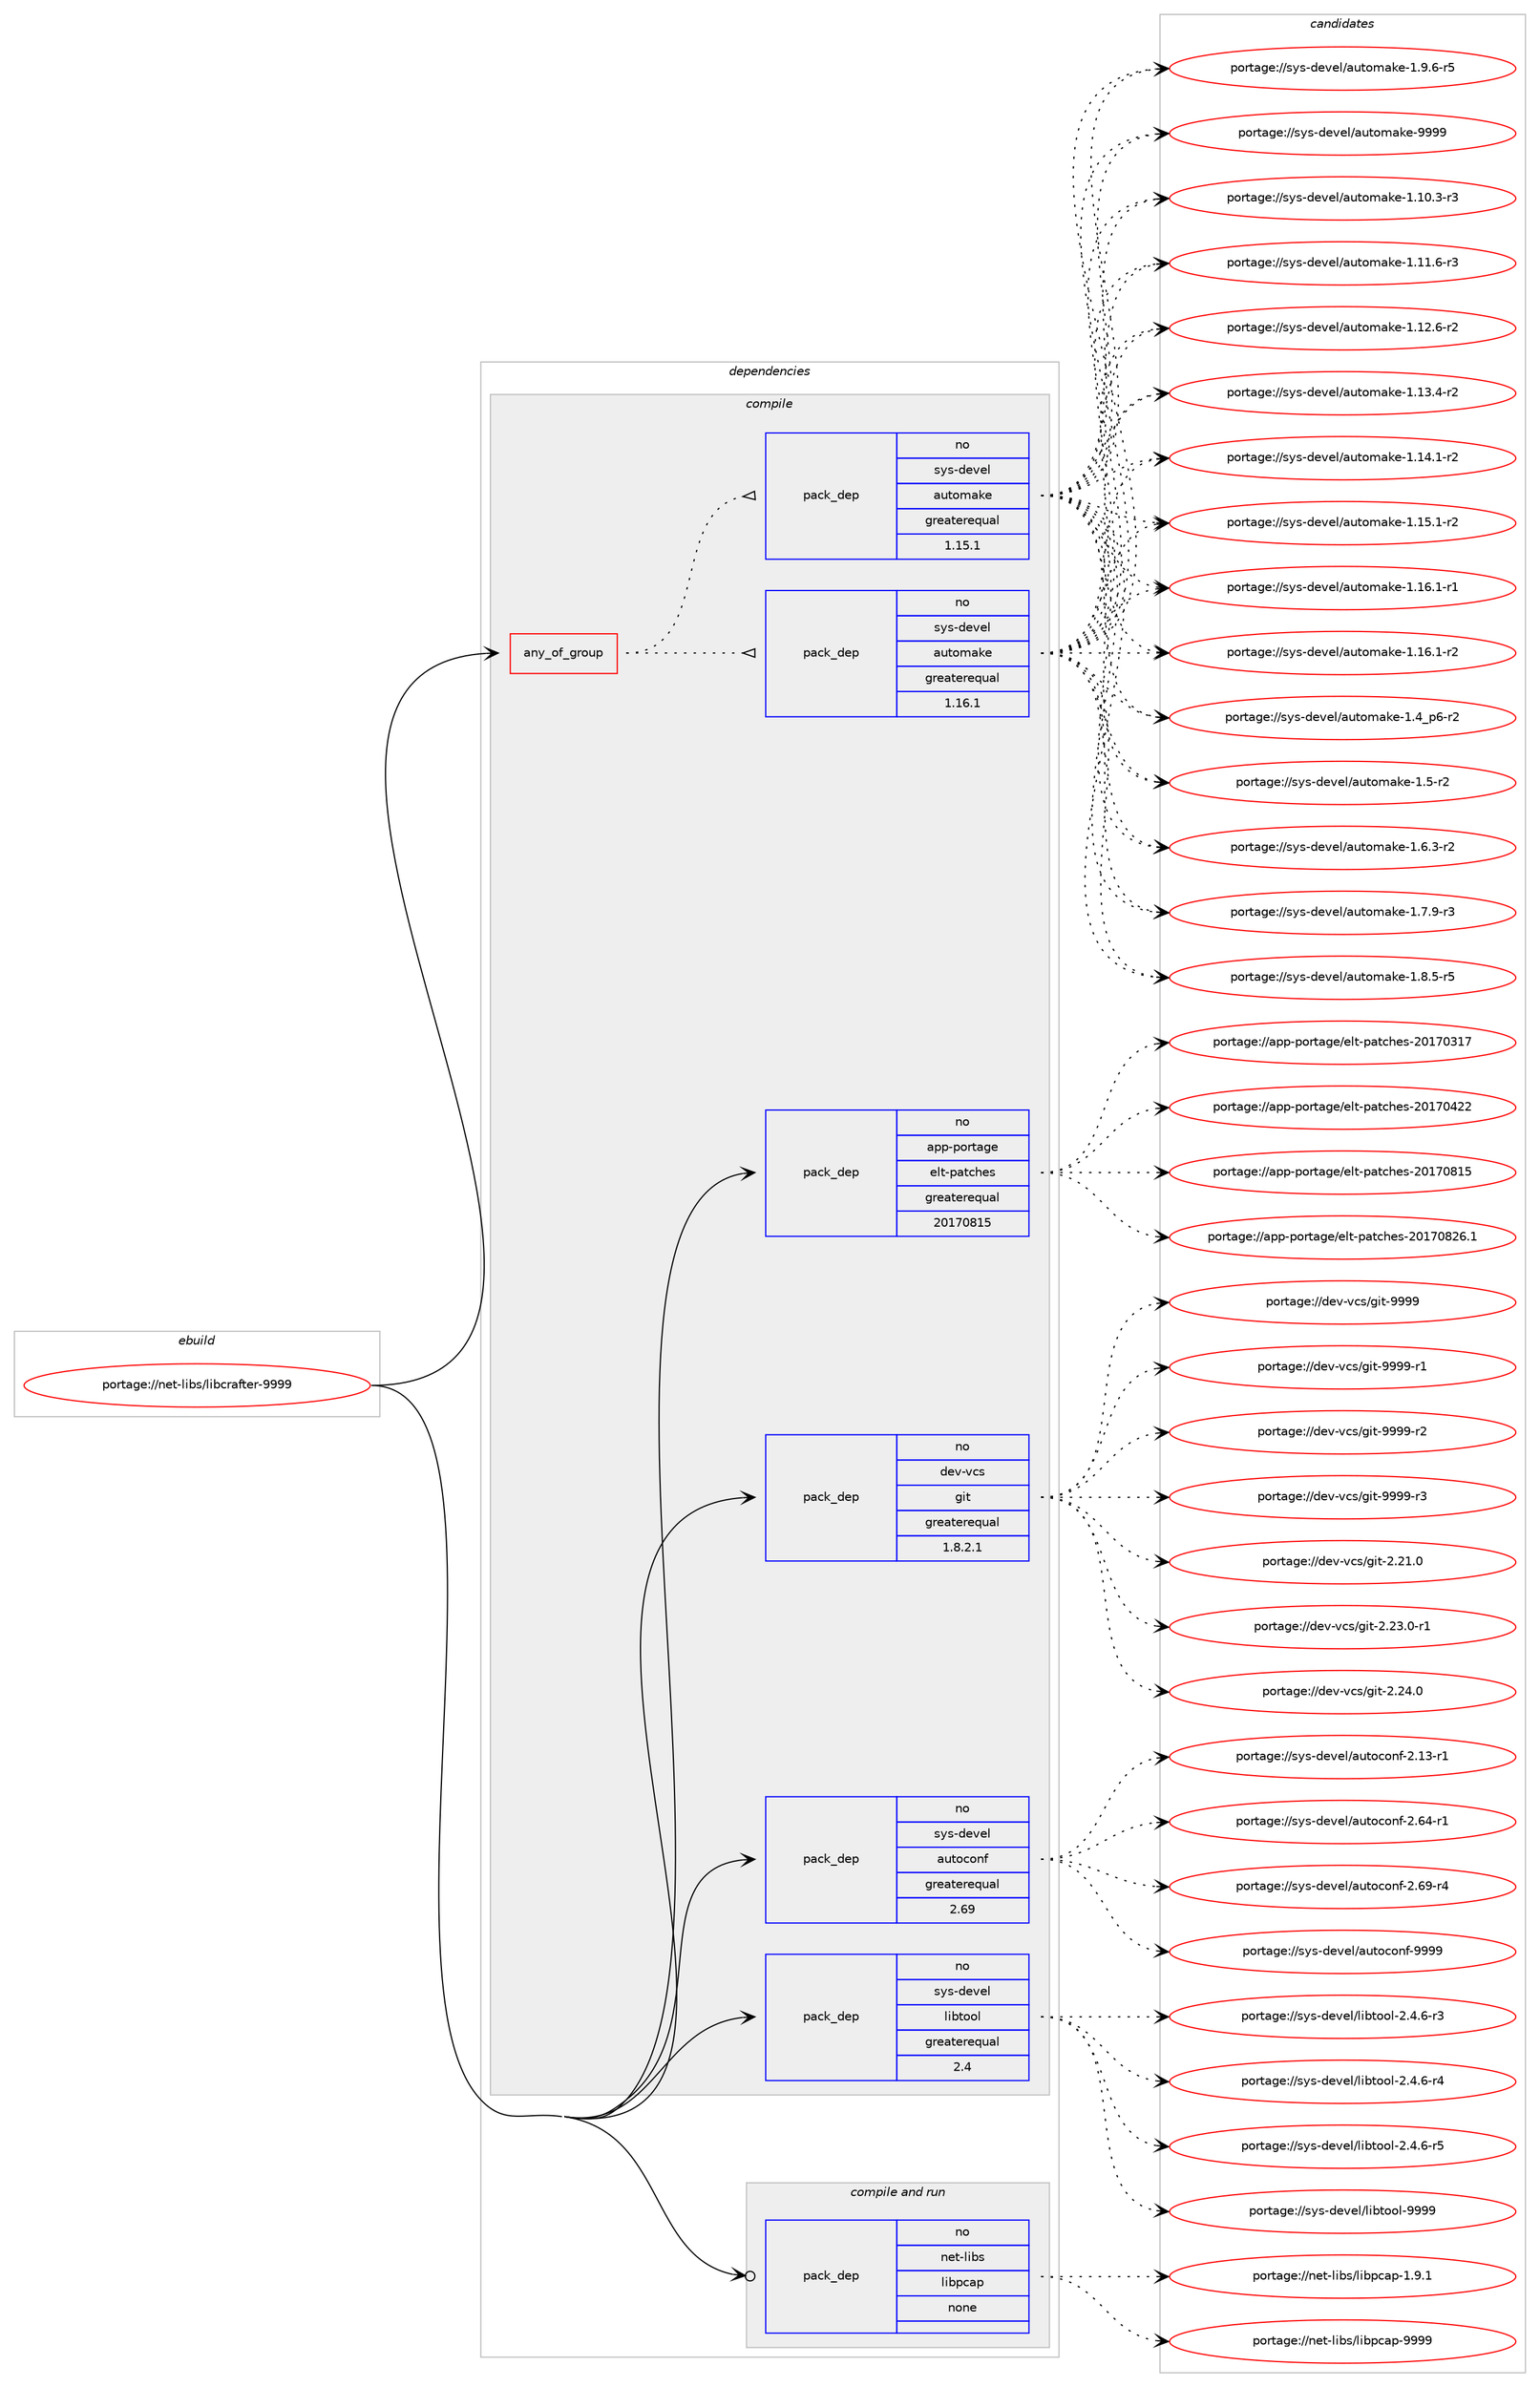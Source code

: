 digraph prolog {

# *************
# Graph options
# *************

newrank=true;
concentrate=true;
compound=true;
graph [rankdir=LR,fontname=Helvetica,fontsize=10,ranksep=1.5];#, ranksep=2.5, nodesep=0.2];
edge  [arrowhead=vee];
node  [fontname=Helvetica,fontsize=10];

# **********
# The ebuild
# **********

subgraph cluster_leftcol {
color=gray;
rank=same;
label=<<i>ebuild</i>>;
id [label="portage://net-libs/libcrafter-9999", color=red, width=4, href="../net-libs/libcrafter-9999.svg"];
}

# ****************
# The dependencies
# ****************

subgraph cluster_midcol {
color=gray;
label=<<i>dependencies</i>>;
subgraph cluster_compile {
fillcolor="#eeeeee";
style=filled;
label=<<i>compile</i>>;
subgraph any5787 {
dependency359176 [label=<<TABLE BORDER="0" CELLBORDER="1" CELLSPACING="0" CELLPADDING="4"><TR><TD CELLPADDING="10">any_of_group</TD></TR></TABLE>>, shape=none, color=red];subgraph pack263392 {
dependency359177 [label=<<TABLE BORDER="0" CELLBORDER="1" CELLSPACING="0" CELLPADDING="4" WIDTH="220"><TR><TD ROWSPAN="6" CELLPADDING="30">pack_dep</TD></TR><TR><TD WIDTH="110">no</TD></TR><TR><TD>sys-devel</TD></TR><TR><TD>automake</TD></TR><TR><TD>greaterequal</TD></TR><TR><TD>1.16.1</TD></TR></TABLE>>, shape=none, color=blue];
}
dependency359176:e -> dependency359177:w [weight=20,style="dotted",arrowhead="oinv"];
subgraph pack263393 {
dependency359178 [label=<<TABLE BORDER="0" CELLBORDER="1" CELLSPACING="0" CELLPADDING="4" WIDTH="220"><TR><TD ROWSPAN="6" CELLPADDING="30">pack_dep</TD></TR><TR><TD WIDTH="110">no</TD></TR><TR><TD>sys-devel</TD></TR><TR><TD>automake</TD></TR><TR><TD>greaterequal</TD></TR><TR><TD>1.15.1</TD></TR></TABLE>>, shape=none, color=blue];
}
dependency359176:e -> dependency359178:w [weight=20,style="dotted",arrowhead="oinv"];
}
id:e -> dependency359176:w [weight=20,style="solid",arrowhead="vee"];
subgraph pack263394 {
dependency359179 [label=<<TABLE BORDER="0" CELLBORDER="1" CELLSPACING="0" CELLPADDING="4" WIDTH="220"><TR><TD ROWSPAN="6" CELLPADDING="30">pack_dep</TD></TR><TR><TD WIDTH="110">no</TD></TR><TR><TD>app-portage</TD></TR><TR><TD>elt-patches</TD></TR><TR><TD>greaterequal</TD></TR><TR><TD>20170815</TD></TR></TABLE>>, shape=none, color=blue];
}
id:e -> dependency359179:w [weight=20,style="solid",arrowhead="vee"];
subgraph pack263395 {
dependency359180 [label=<<TABLE BORDER="0" CELLBORDER="1" CELLSPACING="0" CELLPADDING="4" WIDTH="220"><TR><TD ROWSPAN="6" CELLPADDING="30">pack_dep</TD></TR><TR><TD WIDTH="110">no</TD></TR><TR><TD>dev-vcs</TD></TR><TR><TD>git</TD></TR><TR><TD>greaterequal</TD></TR><TR><TD>1.8.2.1</TD></TR></TABLE>>, shape=none, color=blue];
}
id:e -> dependency359180:w [weight=20,style="solid",arrowhead="vee"];
subgraph pack263396 {
dependency359181 [label=<<TABLE BORDER="0" CELLBORDER="1" CELLSPACING="0" CELLPADDING="4" WIDTH="220"><TR><TD ROWSPAN="6" CELLPADDING="30">pack_dep</TD></TR><TR><TD WIDTH="110">no</TD></TR><TR><TD>sys-devel</TD></TR><TR><TD>autoconf</TD></TR><TR><TD>greaterequal</TD></TR><TR><TD>2.69</TD></TR></TABLE>>, shape=none, color=blue];
}
id:e -> dependency359181:w [weight=20,style="solid",arrowhead="vee"];
subgraph pack263397 {
dependency359182 [label=<<TABLE BORDER="0" CELLBORDER="1" CELLSPACING="0" CELLPADDING="4" WIDTH="220"><TR><TD ROWSPAN="6" CELLPADDING="30">pack_dep</TD></TR><TR><TD WIDTH="110">no</TD></TR><TR><TD>sys-devel</TD></TR><TR><TD>libtool</TD></TR><TR><TD>greaterequal</TD></TR><TR><TD>2.4</TD></TR></TABLE>>, shape=none, color=blue];
}
id:e -> dependency359182:w [weight=20,style="solid",arrowhead="vee"];
}
subgraph cluster_compileandrun {
fillcolor="#eeeeee";
style=filled;
label=<<i>compile and run</i>>;
subgraph pack263398 {
dependency359183 [label=<<TABLE BORDER="0" CELLBORDER="1" CELLSPACING="0" CELLPADDING="4" WIDTH="220"><TR><TD ROWSPAN="6" CELLPADDING="30">pack_dep</TD></TR><TR><TD WIDTH="110">no</TD></TR><TR><TD>net-libs</TD></TR><TR><TD>libpcap</TD></TR><TR><TD>none</TD></TR><TR><TD></TD></TR></TABLE>>, shape=none, color=blue];
}
id:e -> dependency359183:w [weight=20,style="solid",arrowhead="odotvee"];
}
subgraph cluster_run {
fillcolor="#eeeeee";
style=filled;
label=<<i>run</i>>;
}
}

# **************
# The candidates
# **************

subgraph cluster_choices {
rank=same;
color=gray;
label=<<i>candidates</i>>;

subgraph choice263392 {
color=black;
nodesep=1;
choiceportage11512111545100101118101108479711711611110997107101454946494846514511451 [label="portage://sys-devel/automake-1.10.3-r3", color=red, width=4,href="../sys-devel/automake-1.10.3-r3.svg"];
choiceportage11512111545100101118101108479711711611110997107101454946494946544511451 [label="portage://sys-devel/automake-1.11.6-r3", color=red, width=4,href="../sys-devel/automake-1.11.6-r3.svg"];
choiceportage11512111545100101118101108479711711611110997107101454946495046544511450 [label="portage://sys-devel/automake-1.12.6-r2", color=red, width=4,href="../sys-devel/automake-1.12.6-r2.svg"];
choiceportage11512111545100101118101108479711711611110997107101454946495146524511450 [label="portage://sys-devel/automake-1.13.4-r2", color=red, width=4,href="../sys-devel/automake-1.13.4-r2.svg"];
choiceportage11512111545100101118101108479711711611110997107101454946495246494511450 [label="portage://sys-devel/automake-1.14.1-r2", color=red, width=4,href="../sys-devel/automake-1.14.1-r2.svg"];
choiceportage11512111545100101118101108479711711611110997107101454946495346494511450 [label="portage://sys-devel/automake-1.15.1-r2", color=red, width=4,href="../sys-devel/automake-1.15.1-r2.svg"];
choiceportage11512111545100101118101108479711711611110997107101454946495446494511449 [label="portage://sys-devel/automake-1.16.1-r1", color=red, width=4,href="../sys-devel/automake-1.16.1-r1.svg"];
choiceportage11512111545100101118101108479711711611110997107101454946495446494511450 [label="portage://sys-devel/automake-1.16.1-r2", color=red, width=4,href="../sys-devel/automake-1.16.1-r2.svg"];
choiceportage115121115451001011181011084797117116111109971071014549465295112544511450 [label="portage://sys-devel/automake-1.4_p6-r2", color=red, width=4,href="../sys-devel/automake-1.4_p6-r2.svg"];
choiceportage11512111545100101118101108479711711611110997107101454946534511450 [label="portage://sys-devel/automake-1.5-r2", color=red, width=4,href="../sys-devel/automake-1.5-r2.svg"];
choiceportage115121115451001011181011084797117116111109971071014549465446514511450 [label="portage://sys-devel/automake-1.6.3-r2", color=red, width=4,href="../sys-devel/automake-1.6.3-r2.svg"];
choiceportage115121115451001011181011084797117116111109971071014549465546574511451 [label="portage://sys-devel/automake-1.7.9-r3", color=red, width=4,href="../sys-devel/automake-1.7.9-r3.svg"];
choiceportage115121115451001011181011084797117116111109971071014549465646534511453 [label="portage://sys-devel/automake-1.8.5-r5", color=red, width=4,href="../sys-devel/automake-1.8.5-r5.svg"];
choiceportage115121115451001011181011084797117116111109971071014549465746544511453 [label="portage://sys-devel/automake-1.9.6-r5", color=red, width=4,href="../sys-devel/automake-1.9.6-r5.svg"];
choiceportage115121115451001011181011084797117116111109971071014557575757 [label="portage://sys-devel/automake-9999", color=red, width=4,href="../sys-devel/automake-9999.svg"];
dependency359177:e -> choiceportage11512111545100101118101108479711711611110997107101454946494846514511451:w [style=dotted,weight="100"];
dependency359177:e -> choiceportage11512111545100101118101108479711711611110997107101454946494946544511451:w [style=dotted,weight="100"];
dependency359177:e -> choiceportage11512111545100101118101108479711711611110997107101454946495046544511450:w [style=dotted,weight="100"];
dependency359177:e -> choiceportage11512111545100101118101108479711711611110997107101454946495146524511450:w [style=dotted,weight="100"];
dependency359177:e -> choiceportage11512111545100101118101108479711711611110997107101454946495246494511450:w [style=dotted,weight="100"];
dependency359177:e -> choiceportage11512111545100101118101108479711711611110997107101454946495346494511450:w [style=dotted,weight="100"];
dependency359177:e -> choiceportage11512111545100101118101108479711711611110997107101454946495446494511449:w [style=dotted,weight="100"];
dependency359177:e -> choiceportage11512111545100101118101108479711711611110997107101454946495446494511450:w [style=dotted,weight="100"];
dependency359177:e -> choiceportage115121115451001011181011084797117116111109971071014549465295112544511450:w [style=dotted,weight="100"];
dependency359177:e -> choiceportage11512111545100101118101108479711711611110997107101454946534511450:w [style=dotted,weight="100"];
dependency359177:e -> choiceportage115121115451001011181011084797117116111109971071014549465446514511450:w [style=dotted,weight="100"];
dependency359177:e -> choiceportage115121115451001011181011084797117116111109971071014549465546574511451:w [style=dotted,weight="100"];
dependency359177:e -> choiceportage115121115451001011181011084797117116111109971071014549465646534511453:w [style=dotted,weight="100"];
dependency359177:e -> choiceportage115121115451001011181011084797117116111109971071014549465746544511453:w [style=dotted,weight="100"];
dependency359177:e -> choiceportage115121115451001011181011084797117116111109971071014557575757:w [style=dotted,weight="100"];
}
subgraph choice263393 {
color=black;
nodesep=1;
choiceportage11512111545100101118101108479711711611110997107101454946494846514511451 [label="portage://sys-devel/automake-1.10.3-r3", color=red, width=4,href="../sys-devel/automake-1.10.3-r3.svg"];
choiceportage11512111545100101118101108479711711611110997107101454946494946544511451 [label="portage://sys-devel/automake-1.11.6-r3", color=red, width=4,href="../sys-devel/automake-1.11.6-r3.svg"];
choiceportage11512111545100101118101108479711711611110997107101454946495046544511450 [label="portage://sys-devel/automake-1.12.6-r2", color=red, width=4,href="../sys-devel/automake-1.12.6-r2.svg"];
choiceportage11512111545100101118101108479711711611110997107101454946495146524511450 [label="portage://sys-devel/automake-1.13.4-r2", color=red, width=4,href="../sys-devel/automake-1.13.4-r2.svg"];
choiceportage11512111545100101118101108479711711611110997107101454946495246494511450 [label="portage://sys-devel/automake-1.14.1-r2", color=red, width=4,href="../sys-devel/automake-1.14.1-r2.svg"];
choiceportage11512111545100101118101108479711711611110997107101454946495346494511450 [label="portage://sys-devel/automake-1.15.1-r2", color=red, width=4,href="../sys-devel/automake-1.15.1-r2.svg"];
choiceportage11512111545100101118101108479711711611110997107101454946495446494511449 [label="portage://sys-devel/automake-1.16.1-r1", color=red, width=4,href="../sys-devel/automake-1.16.1-r1.svg"];
choiceportage11512111545100101118101108479711711611110997107101454946495446494511450 [label="portage://sys-devel/automake-1.16.1-r2", color=red, width=4,href="../sys-devel/automake-1.16.1-r2.svg"];
choiceportage115121115451001011181011084797117116111109971071014549465295112544511450 [label="portage://sys-devel/automake-1.4_p6-r2", color=red, width=4,href="../sys-devel/automake-1.4_p6-r2.svg"];
choiceportage11512111545100101118101108479711711611110997107101454946534511450 [label="portage://sys-devel/automake-1.5-r2", color=red, width=4,href="../sys-devel/automake-1.5-r2.svg"];
choiceportage115121115451001011181011084797117116111109971071014549465446514511450 [label="portage://sys-devel/automake-1.6.3-r2", color=red, width=4,href="../sys-devel/automake-1.6.3-r2.svg"];
choiceportage115121115451001011181011084797117116111109971071014549465546574511451 [label="portage://sys-devel/automake-1.7.9-r3", color=red, width=4,href="../sys-devel/automake-1.7.9-r3.svg"];
choiceportage115121115451001011181011084797117116111109971071014549465646534511453 [label="portage://sys-devel/automake-1.8.5-r5", color=red, width=4,href="../sys-devel/automake-1.8.5-r5.svg"];
choiceportage115121115451001011181011084797117116111109971071014549465746544511453 [label="portage://sys-devel/automake-1.9.6-r5", color=red, width=4,href="../sys-devel/automake-1.9.6-r5.svg"];
choiceportage115121115451001011181011084797117116111109971071014557575757 [label="portage://sys-devel/automake-9999", color=red, width=4,href="../sys-devel/automake-9999.svg"];
dependency359178:e -> choiceportage11512111545100101118101108479711711611110997107101454946494846514511451:w [style=dotted,weight="100"];
dependency359178:e -> choiceportage11512111545100101118101108479711711611110997107101454946494946544511451:w [style=dotted,weight="100"];
dependency359178:e -> choiceportage11512111545100101118101108479711711611110997107101454946495046544511450:w [style=dotted,weight="100"];
dependency359178:e -> choiceportage11512111545100101118101108479711711611110997107101454946495146524511450:w [style=dotted,weight="100"];
dependency359178:e -> choiceportage11512111545100101118101108479711711611110997107101454946495246494511450:w [style=dotted,weight="100"];
dependency359178:e -> choiceportage11512111545100101118101108479711711611110997107101454946495346494511450:w [style=dotted,weight="100"];
dependency359178:e -> choiceportage11512111545100101118101108479711711611110997107101454946495446494511449:w [style=dotted,weight="100"];
dependency359178:e -> choiceportage11512111545100101118101108479711711611110997107101454946495446494511450:w [style=dotted,weight="100"];
dependency359178:e -> choiceportage115121115451001011181011084797117116111109971071014549465295112544511450:w [style=dotted,weight="100"];
dependency359178:e -> choiceportage11512111545100101118101108479711711611110997107101454946534511450:w [style=dotted,weight="100"];
dependency359178:e -> choiceportage115121115451001011181011084797117116111109971071014549465446514511450:w [style=dotted,weight="100"];
dependency359178:e -> choiceportage115121115451001011181011084797117116111109971071014549465546574511451:w [style=dotted,weight="100"];
dependency359178:e -> choiceportage115121115451001011181011084797117116111109971071014549465646534511453:w [style=dotted,weight="100"];
dependency359178:e -> choiceportage115121115451001011181011084797117116111109971071014549465746544511453:w [style=dotted,weight="100"];
dependency359178:e -> choiceportage115121115451001011181011084797117116111109971071014557575757:w [style=dotted,weight="100"];
}
subgraph choice263394 {
color=black;
nodesep=1;
choiceportage97112112451121111141169710310147101108116451129711699104101115455048495548514955 [label="portage://app-portage/elt-patches-20170317", color=red, width=4,href="../app-portage/elt-patches-20170317.svg"];
choiceportage97112112451121111141169710310147101108116451129711699104101115455048495548525050 [label="portage://app-portage/elt-patches-20170422", color=red, width=4,href="../app-portage/elt-patches-20170422.svg"];
choiceportage97112112451121111141169710310147101108116451129711699104101115455048495548564953 [label="portage://app-portage/elt-patches-20170815", color=red, width=4,href="../app-portage/elt-patches-20170815.svg"];
choiceportage971121124511211111411697103101471011081164511297116991041011154550484955485650544649 [label="portage://app-portage/elt-patches-20170826.1", color=red, width=4,href="../app-portage/elt-patches-20170826.1.svg"];
dependency359179:e -> choiceportage97112112451121111141169710310147101108116451129711699104101115455048495548514955:w [style=dotted,weight="100"];
dependency359179:e -> choiceportage97112112451121111141169710310147101108116451129711699104101115455048495548525050:w [style=dotted,weight="100"];
dependency359179:e -> choiceportage97112112451121111141169710310147101108116451129711699104101115455048495548564953:w [style=dotted,weight="100"];
dependency359179:e -> choiceportage971121124511211111411697103101471011081164511297116991041011154550484955485650544649:w [style=dotted,weight="100"];
}
subgraph choice263395 {
color=black;
nodesep=1;
choiceportage10010111845118991154710310511645504650494648 [label="portage://dev-vcs/git-2.21.0", color=red, width=4,href="../dev-vcs/git-2.21.0.svg"];
choiceportage100101118451189911547103105116455046505146484511449 [label="portage://dev-vcs/git-2.23.0-r1", color=red, width=4,href="../dev-vcs/git-2.23.0-r1.svg"];
choiceportage10010111845118991154710310511645504650524648 [label="portage://dev-vcs/git-2.24.0", color=red, width=4,href="../dev-vcs/git-2.24.0.svg"];
choiceportage1001011184511899115471031051164557575757 [label="portage://dev-vcs/git-9999", color=red, width=4,href="../dev-vcs/git-9999.svg"];
choiceportage10010111845118991154710310511645575757574511449 [label="portage://dev-vcs/git-9999-r1", color=red, width=4,href="../dev-vcs/git-9999-r1.svg"];
choiceportage10010111845118991154710310511645575757574511450 [label="portage://dev-vcs/git-9999-r2", color=red, width=4,href="../dev-vcs/git-9999-r2.svg"];
choiceportage10010111845118991154710310511645575757574511451 [label="portage://dev-vcs/git-9999-r3", color=red, width=4,href="../dev-vcs/git-9999-r3.svg"];
dependency359180:e -> choiceportage10010111845118991154710310511645504650494648:w [style=dotted,weight="100"];
dependency359180:e -> choiceportage100101118451189911547103105116455046505146484511449:w [style=dotted,weight="100"];
dependency359180:e -> choiceportage10010111845118991154710310511645504650524648:w [style=dotted,weight="100"];
dependency359180:e -> choiceportage1001011184511899115471031051164557575757:w [style=dotted,weight="100"];
dependency359180:e -> choiceportage10010111845118991154710310511645575757574511449:w [style=dotted,weight="100"];
dependency359180:e -> choiceportage10010111845118991154710310511645575757574511450:w [style=dotted,weight="100"];
dependency359180:e -> choiceportage10010111845118991154710310511645575757574511451:w [style=dotted,weight="100"];
}
subgraph choice263396 {
color=black;
nodesep=1;
choiceportage1151211154510010111810110847971171161119911111010245504649514511449 [label="portage://sys-devel/autoconf-2.13-r1", color=red, width=4,href="../sys-devel/autoconf-2.13-r1.svg"];
choiceportage1151211154510010111810110847971171161119911111010245504654524511449 [label="portage://sys-devel/autoconf-2.64-r1", color=red, width=4,href="../sys-devel/autoconf-2.64-r1.svg"];
choiceportage1151211154510010111810110847971171161119911111010245504654574511452 [label="portage://sys-devel/autoconf-2.69-r4", color=red, width=4,href="../sys-devel/autoconf-2.69-r4.svg"];
choiceportage115121115451001011181011084797117116111991111101024557575757 [label="portage://sys-devel/autoconf-9999", color=red, width=4,href="../sys-devel/autoconf-9999.svg"];
dependency359181:e -> choiceportage1151211154510010111810110847971171161119911111010245504649514511449:w [style=dotted,weight="100"];
dependency359181:e -> choiceportage1151211154510010111810110847971171161119911111010245504654524511449:w [style=dotted,weight="100"];
dependency359181:e -> choiceportage1151211154510010111810110847971171161119911111010245504654574511452:w [style=dotted,weight="100"];
dependency359181:e -> choiceportage115121115451001011181011084797117116111991111101024557575757:w [style=dotted,weight="100"];
}
subgraph choice263397 {
color=black;
nodesep=1;
choiceportage1151211154510010111810110847108105981161111111084550465246544511451 [label="portage://sys-devel/libtool-2.4.6-r3", color=red, width=4,href="../sys-devel/libtool-2.4.6-r3.svg"];
choiceportage1151211154510010111810110847108105981161111111084550465246544511452 [label="portage://sys-devel/libtool-2.4.6-r4", color=red, width=4,href="../sys-devel/libtool-2.4.6-r4.svg"];
choiceportage1151211154510010111810110847108105981161111111084550465246544511453 [label="portage://sys-devel/libtool-2.4.6-r5", color=red, width=4,href="../sys-devel/libtool-2.4.6-r5.svg"];
choiceportage1151211154510010111810110847108105981161111111084557575757 [label="portage://sys-devel/libtool-9999", color=red, width=4,href="../sys-devel/libtool-9999.svg"];
dependency359182:e -> choiceportage1151211154510010111810110847108105981161111111084550465246544511451:w [style=dotted,weight="100"];
dependency359182:e -> choiceportage1151211154510010111810110847108105981161111111084550465246544511452:w [style=dotted,weight="100"];
dependency359182:e -> choiceportage1151211154510010111810110847108105981161111111084550465246544511453:w [style=dotted,weight="100"];
dependency359182:e -> choiceportage1151211154510010111810110847108105981161111111084557575757:w [style=dotted,weight="100"];
}
subgraph choice263398 {
color=black;
nodesep=1;
choiceportage110101116451081059811547108105981129997112454946574649 [label="portage://net-libs/libpcap-1.9.1", color=red, width=4,href="../net-libs/libpcap-1.9.1.svg"];
choiceportage1101011164510810598115471081059811299971124557575757 [label="portage://net-libs/libpcap-9999", color=red, width=4,href="../net-libs/libpcap-9999.svg"];
dependency359183:e -> choiceportage110101116451081059811547108105981129997112454946574649:w [style=dotted,weight="100"];
dependency359183:e -> choiceportage1101011164510810598115471081059811299971124557575757:w [style=dotted,weight="100"];
}
}

}
